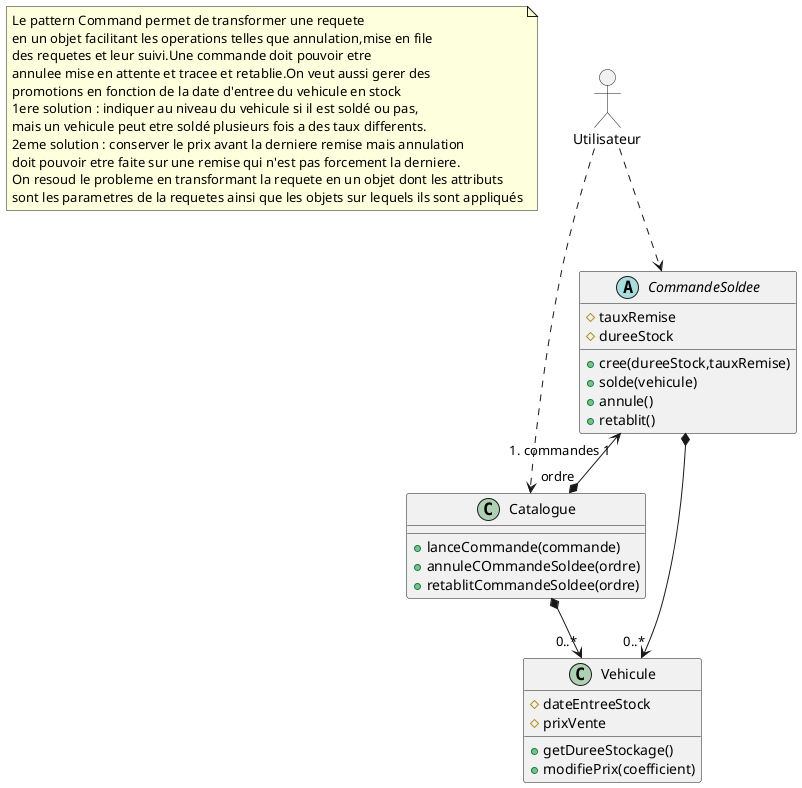 @startuml
allowmixing
note  "Le pattern Command permet de transformer une requete\nen un objet facilitant les operations telles que annulation,mise en file\ndes requetes et leur suivi.Une commande doit pouvoir etre\nannulee mise en attente et tracee et retablie.On veut aussi gerer des\npromotions en fonction de la date d'entree du vehicule en stock\n1ere solution : indiquer au niveau du vehicule si il est soldé ou pas,\nmais un vehicule peut etre soldé plusieurs fois a des taux differents.\n2eme solution : conserver le prix avant la derniere remise mais annulation\ndoit pouvoir etre faite sur une remise qui n'est pas forcement la derniere.\nOn resoud le probleme en transformant la requete en un objet dont les attributs\nsont les parametres de la requetes ainsi que les objets sur lequels ils sont appliqués" as N0
abstract class CommandeSoldee{
#tauxRemise
#dureeStock
+cree(dureeStock,tauxRemise)
+solde(vehicule)
+annule()
+retablit()
}
class Catalogue{
+lanceCommande(commande)
+annuleCOmmandeSoldee(ordre)
+retablitCommandeSoldee(ordre)
}
class Vehicule{
#dateEntreeStock
#prixVente
+getDureeStockage()
+modifiePrix(coefficient)
}

actor Utilisateur
Utilisateur ..> CommandeSoldee
Utilisateur ..> Catalogue

CommandeSoldee "#commandes 1" <--* "ordre" Catalogue
CommandeSoldee *--> "0..*"Vehicule
Catalogue *--> "0..*"Vehicule
@enduml